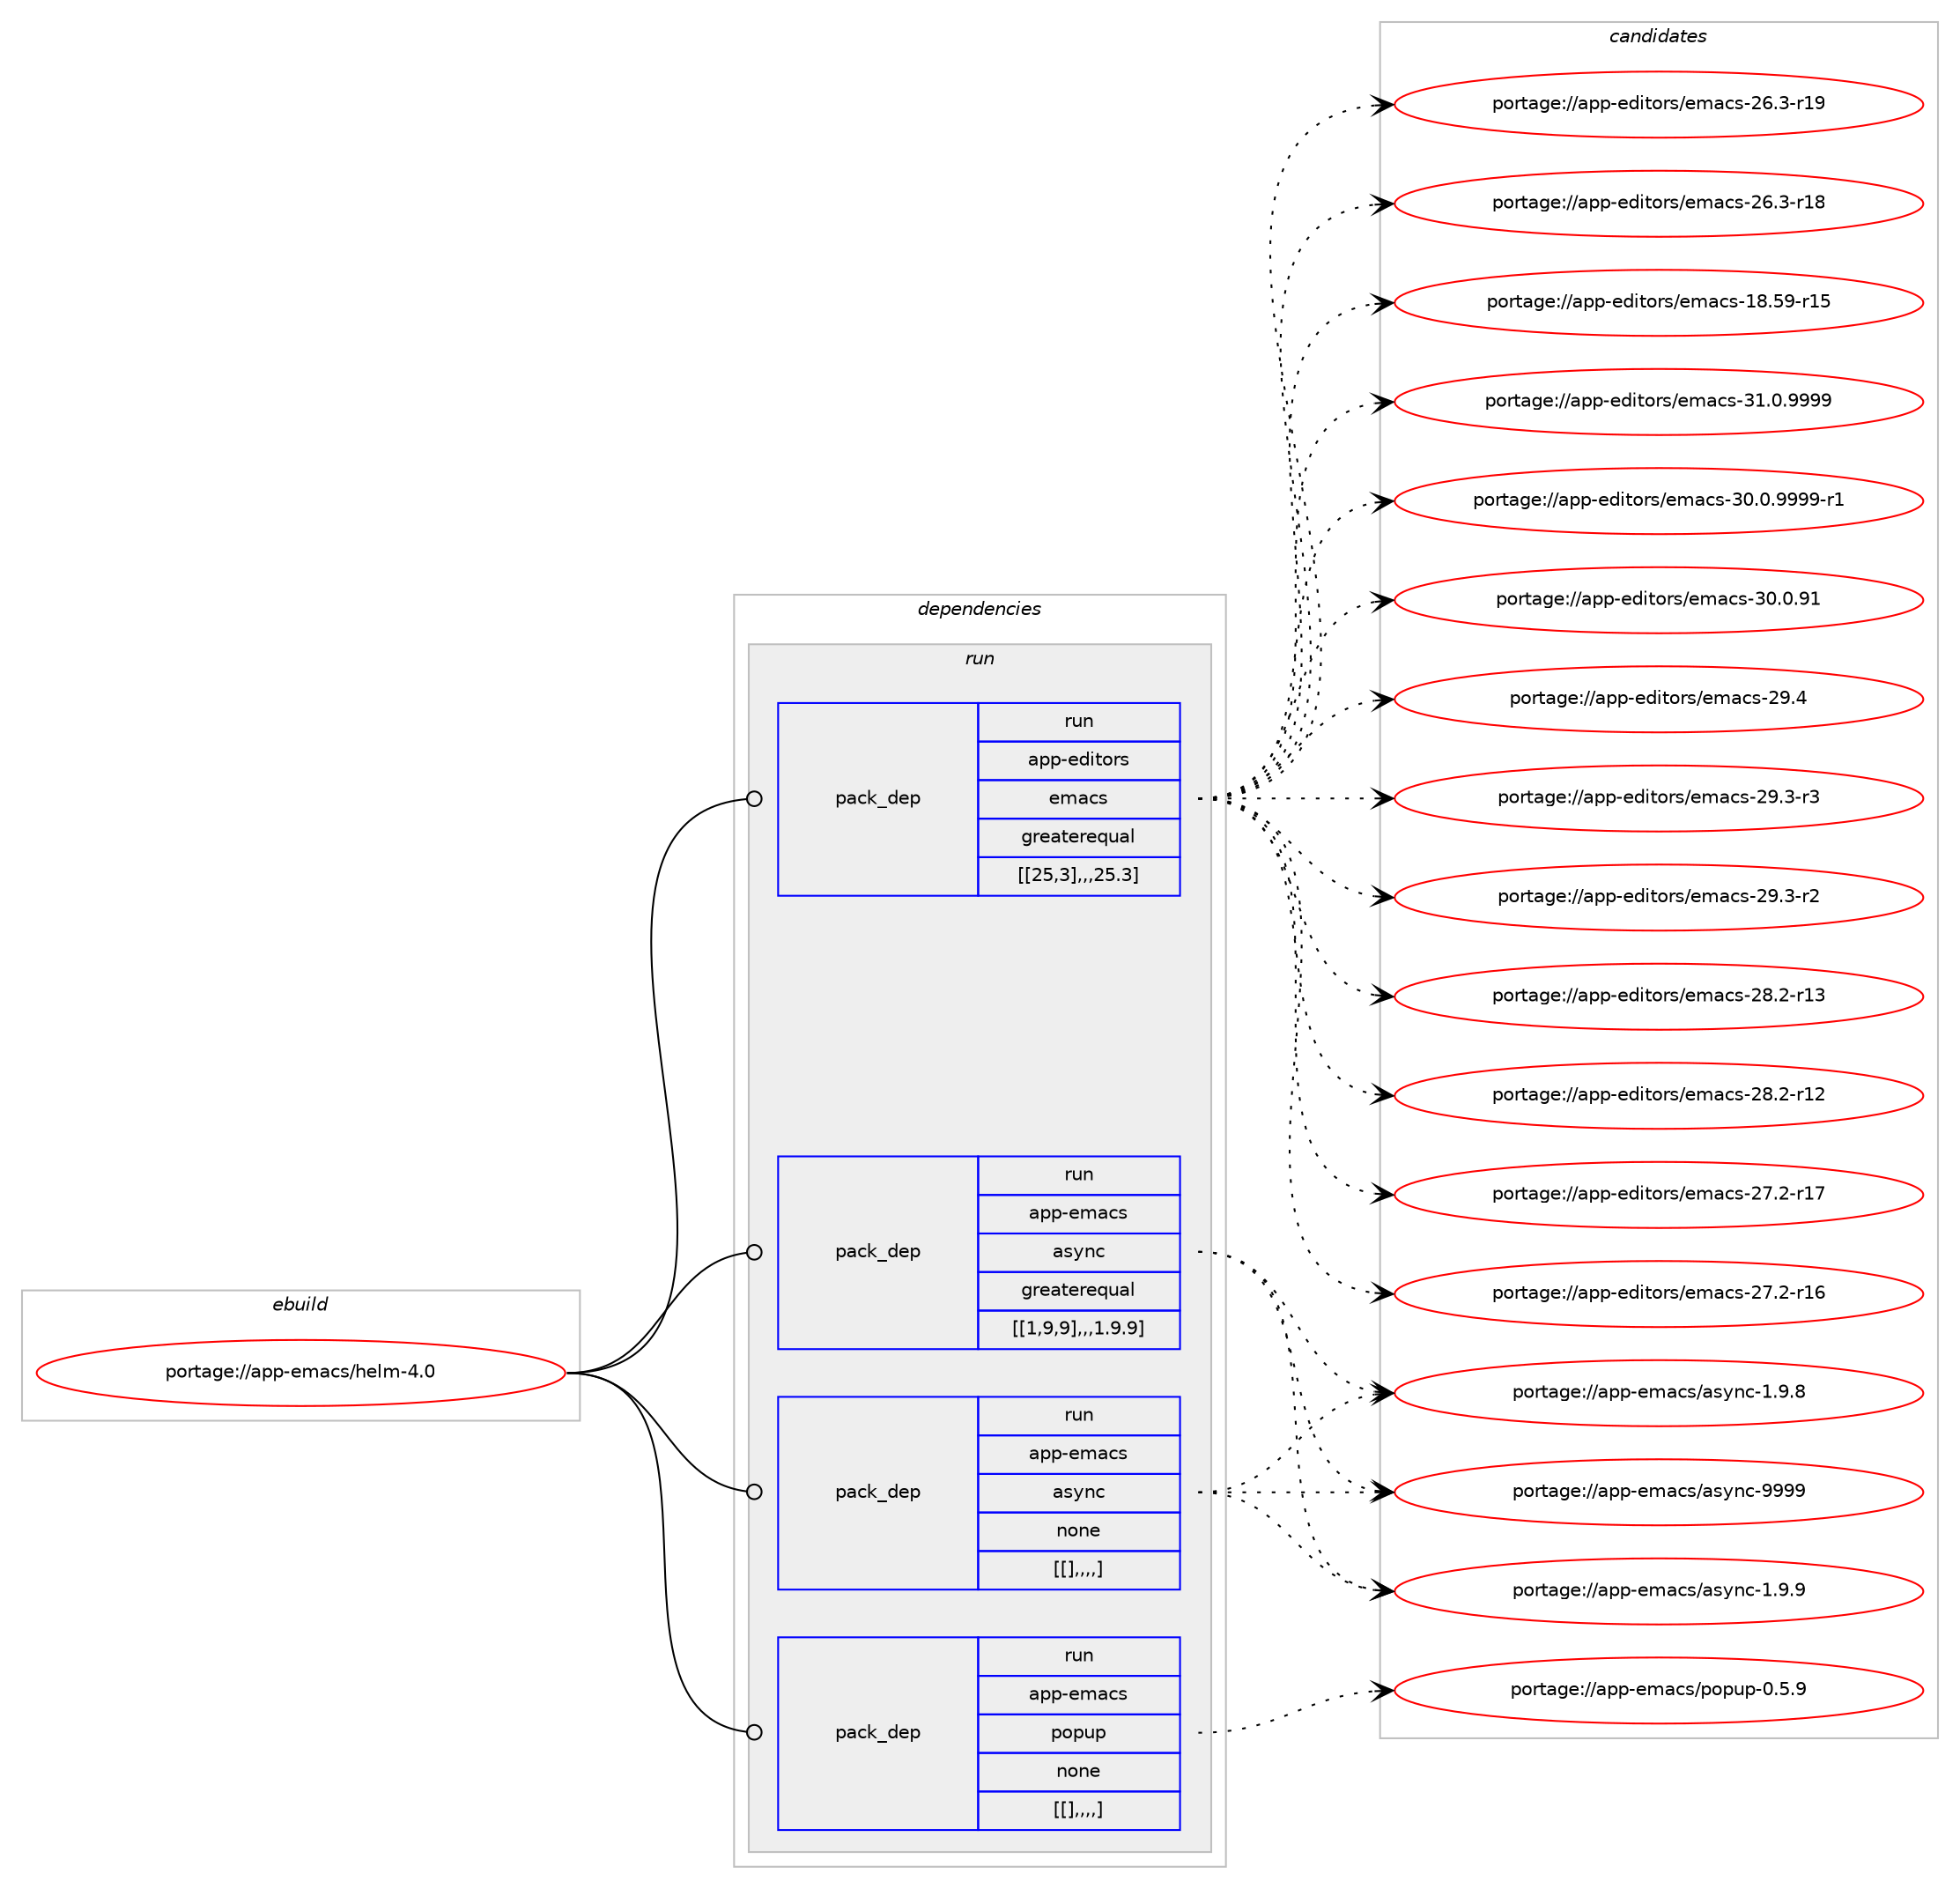 digraph prolog {

# *************
# Graph options
# *************

newrank=true;
concentrate=true;
compound=true;
graph [rankdir=LR,fontname=Helvetica,fontsize=10,ranksep=1.5];#, ranksep=2.5, nodesep=0.2];
edge  [arrowhead=vee];
node  [fontname=Helvetica,fontsize=10];

# **********
# The ebuild
# **********

subgraph cluster_leftcol {
color=gray;
label=<<i>ebuild</i>>;
id [label="portage://app-emacs/helm-4.0", color=red, width=4, href="../app-emacs/helm-4.0.svg"];
}

# ****************
# The dependencies
# ****************

subgraph cluster_midcol {
color=gray;
label=<<i>dependencies</i>>;
subgraph cluster_compile {
fillcolor="#eeeeee";
style=filled;
label=<<i>compile</i>>;
}
subgraph cluster_compileandrun {
fillcolor="#eeeeee";
style=filled;
label=<<i>compile and run</i>>;
}
subgraph cluster_run {
fillcolor="#eeeeee";
style=filled;
label=<<i>run</i>>;
subgraph pack16510 {
dependency23080 [label=<<TABLE BORDER="0" CELLBORDER="1" CELLSPACING="0" CELLPADDING="4" WIDTH="220"><TR><TD ROWSPAN="6" CELLPADDING="30">pack_dep</TD></TR><TR><TD WIDTH="110">run</TD></TR><TR><TD>app-editors</TD></TR><TR><TD>emacs</TD></TR><TR><TD>greaterequal</TD></TR><TR><TD>[[25,3],,,25.3]</TD></TR></TABLE>>, shape=none, color=blue];
}
id:e -> dependency23080:w [weight=20,style="solid",arrowhead="odot"];
subgraph pack16511 {
dependency23081 [label=<<TABLE BORDER="0" CELLBORDER="1" CELLSPACING="0" CELLPADDING="4" WIDTH="220"><TR><TD ROWSPAN="6" CELLPADDING="30">pack_dep</TD></TR><TR><TD WIDTH="110">run</TD></TR><TR><TD>app-emacs</TD></TR><TR><TD>async</TD></TR><TR><TD>greaterequal</TD></TR><TR><TD>[[1,9,9],,,1.9.9]</TD></TR></TABLE>>, shape=none, color=blue];
}
id:e -> dependency23081:w [weight=20,style="solid",arrowhead="odot"];
subgraph pack16512 {
dependency23082 [label=<<TABLE BORDER="0" CELLBORDER="1" CELLSPACING="0" CELLPADDING="4" WIDTH="220"><TR><TD ROWSPAN="6" CELLPADDING="30">pack_dep</TD></TR><TR><TD WIDTH="110">run</TD></TR><TR><TD>app-emacs</TD></TR><TR><TD>async</TD></TR><TR><TD>none</TD></TR><TR><TD>[[],,,,]</TD></TR></TABLE>>, shape=none, color=blue];
}
id:e -> dependency23082:w [weight=20,style="solid",arrowhead="odot"];
subgraph pack16513 {
dependency23083 [label=<<TABLE BORDER="0" CELLBORDER="1" CELLSPACING="0" CELLPADDING="4" WIDTH="220"><TR><TD ROWSPAN="6" CELLPADDING="30">pack_dep</TD></TR><TR><TD WIDTH="110">run</TD></TR><TR><TD>app-emacs</TD></TR><TR><TD>popup</TD></TR><TR><TD>none</TD></TR><TR><TD>[[],,,,]</TD></TR></TABLE>>, shape=none, color=blue];
}
id:e -> dependency23083:w [weight=20,style="solid",arrowhead="odot"];
}
}

# **************
# The candidates
# **************

subgraph cluster_choices {
rank=same;
color=gray;
label=<<i>candidates</i>>;

subgraph choice16510 {
color=black;
nodesep=1;
choice971121124510110010511611111411547101109979911545514946484657575757 [label="portage://app-editors/emacs-31.0.9999", color=red, width=4,href="../app-editors/emacs-31.0.9999.svg"];
choice9711211245101100105116111114115471011099799115455148464846575757574511449 [label="portage://app-editors/emacs-30.0.9999-r1", color=red, width=4,href="../app-editors/emacs-30.0.9999-r1.svg"];
choice97112112451011001051161111141154710110997991154551484648465749 [label="portage://app-editors/emacs-30.0.91", color=red, width=4,href="../app-editors/emacs-30.0.91.svg"];
choice97112112451011001051161111141154710110997991154550574652 [label="portage://app-editors/emacs-29.4", color=red, width=4,href="../app-editors/emacs-29.4.svg"];
choice971121124510110010511611111411547101109979911545505746514511451 [label="portage://app-editors/emacs-29.3-r3", color=red, width=4,href="../app-editors/emacs-29.3-r3.svg"];
choice971121124510110010511611111411547101109979911545505746514511450 [label="portage://app-editors/emacs-29.3-r2", color=red, width=4,href="../app-editors/emacs-29.3-r2.svg"];
choice97112112451011001051161111141154710110997991154550564650451144951 [label="portage://app-editors/emacs-28.2-r13", color=red, width=4,href="../app-editors/emacs-28.2-r13.svg"];
choice97112112451011001051161111141154710110997991154550564650451144950 [label="portage://app-editors/emacs-28.2-r12", color=red, width=4,href="../app-editors/emacs-28.2-r12.svg"];
choice97112112451011001051161111141154710110997991154550554650451144955 [label="portage://app-editors/emacs-27.2-r17", color=red, width=4,href="../app-editors/emacs-27.2-r17.svg"];
choice97112112451011001051161111141154710110997991154550554650451144954 [label="portage://app-editors/emacs-27.2-r16", color=red, width=4,href="../app-editors/emacs-27.2-r16.svg"];
choice97112112451011001051161111141154710110997991154550544651451144957 [label="portage://app-editors/emacs-26.3-r19", color=red, width=4,href="../app-editors/emacs-26.3-r19.svg"];
choice97112112451011001051161111141154710110997991154550544651451144956 [label="portage://app-editors/emacs-26.3-r18", color=red, width=4,href="../app-editors/emacs-26.3-r18.svg"];
choice9711211245101100105116111114115471011099799115454956465357451144953 [label="portage://app-editors/emacs-18.59-r15", color=red, width=4,href="../app-editors/emacs-18.59-r15.svg"];
dependency23080:e -> choice971121124510110010511611111411547101109979911545514946484657575757:w [style=dotted,weight="100"];
dependency23080:e -> choice9711211245101100105116111114115471011099799115455148464846575757574511449:w [style=dotted,weight="100"];
dependency23080:e -> choice97112112451011001051161111141154710110997991154551484648465749:w [style=dotted,weight="100"];
dependency23080:e -> choice97112112451011001051161111141154710110997991154550574652:w [style=dotted,weight="100"];
dependency23080:e -> choice971121124510110010511611111411547101109979911545505746514511451:w [style=dotted,weight="100"];
dependency23080:e -> choice971121124510110010511611111411547101109979911545505746514511450:w [style=dotted,weight="100"];
dependency23080:e -> choice97112112451011001051161111141154710110997991154550564650451144951:w [style=dotted,weight="100"];
dependency23080:e -> choice97112112451011001051161111141154710110997991154550564650451144950:w [style=dotted,weight="100"];
dependency23080:e -> choice97112112451011001051161111141154710110997991154550554650451144955:w [style=dotted,weight="100"];
dependency23080:e -> choice97112112451011001051161111141154710110997991154550554650451144954:w [style=dotted,weight="100"];
dependency23080:e -> choice97112112451011001051161111141154710110997991154550544651451144957:w [style=dotted,weight="100"];
dependency23080:e -> choice97112112451011001051161111141154710110997991154550544651451144956:w [style=dotted,weight="100"];
dependency23080:e -> choice9711211245101100105116111114115471011099799115454956465357451144953:w [style=dotted,weight="100"];
}
subgraph choice16511 {
color=black;
nodesep=1;
choice971121124510110997991154797115121110994557575757 [label="portage://app-emacs/async-9999", color=red, width=4,href="../app-emacs/async-9999.svg"];
choice97112112451011099799115479711512111099454946574657 [label="portage://app-emacs/async-1.9.9", color=red, width=4,href="../app-emacs/async-1.9.9.svg"];
choice97112112451011099799115479711512111099454946574656 [label="portage://app-emacs/async-1.9.8", color=red, width=4,href="../app-emacs/async-1.9.8.svg"];
dependency23081:e -> choice971121124510110997991154797115121110994557575757:w [style=dotted,weight="100"];
dependency23081:e -> choice97112112451011099799115479711512111099454946574657:w [style=dotted,weight="100"];
dependency23081:e -> choice97112112451011099799115479711512111099454946574656:w [style=dotted,weight="100"];
}
subgraph choice16512 {
color=black;
nodesep=1;
choice971121124510110997991154797115121110994557575757 [label="portage://app-emacs/async-9999", color=red, width=4,href="../app-emacs/async-9999.svg"];
choice97112112451011099799115479711512111099454946574657 [label="portage://app-emacs/async-1.9.9", color=red, width=4,href="../app-emacs/async-1.9.9.svg"];
choice97112112451011099799115479711512111099454946574656 [label="portage://app-emacs/async-1.9.8", color=red, width=4,href="../app-emacs/async-1.9.8.svg"];
dependency23082:e -> choice971121124510110997991154797115121110994557575757:w [style=dotted,weight="100"];
dependency23082:e -> choice97112112451011099799115479711512111099454946574657:w [style=dotted,weight="100"];
dependency23082:e -> choice97112112451011099799115479711512111099454946574656:w [style=dotted,weight="100"];
}
subgraph choice16513 {
color=black;
nodesep=1;
choice9711211245101109979911547112111112117112454846534657 [label="portage://app-emacs/popup-0.5.9", color=red, width=4,href="../app-emacs/popup-0.5.9.svg"];
dependency23083:e -> choice9711211245101109979911547112111112117112454846534657:w [style=dotted,weight="100"];
}
}

}
